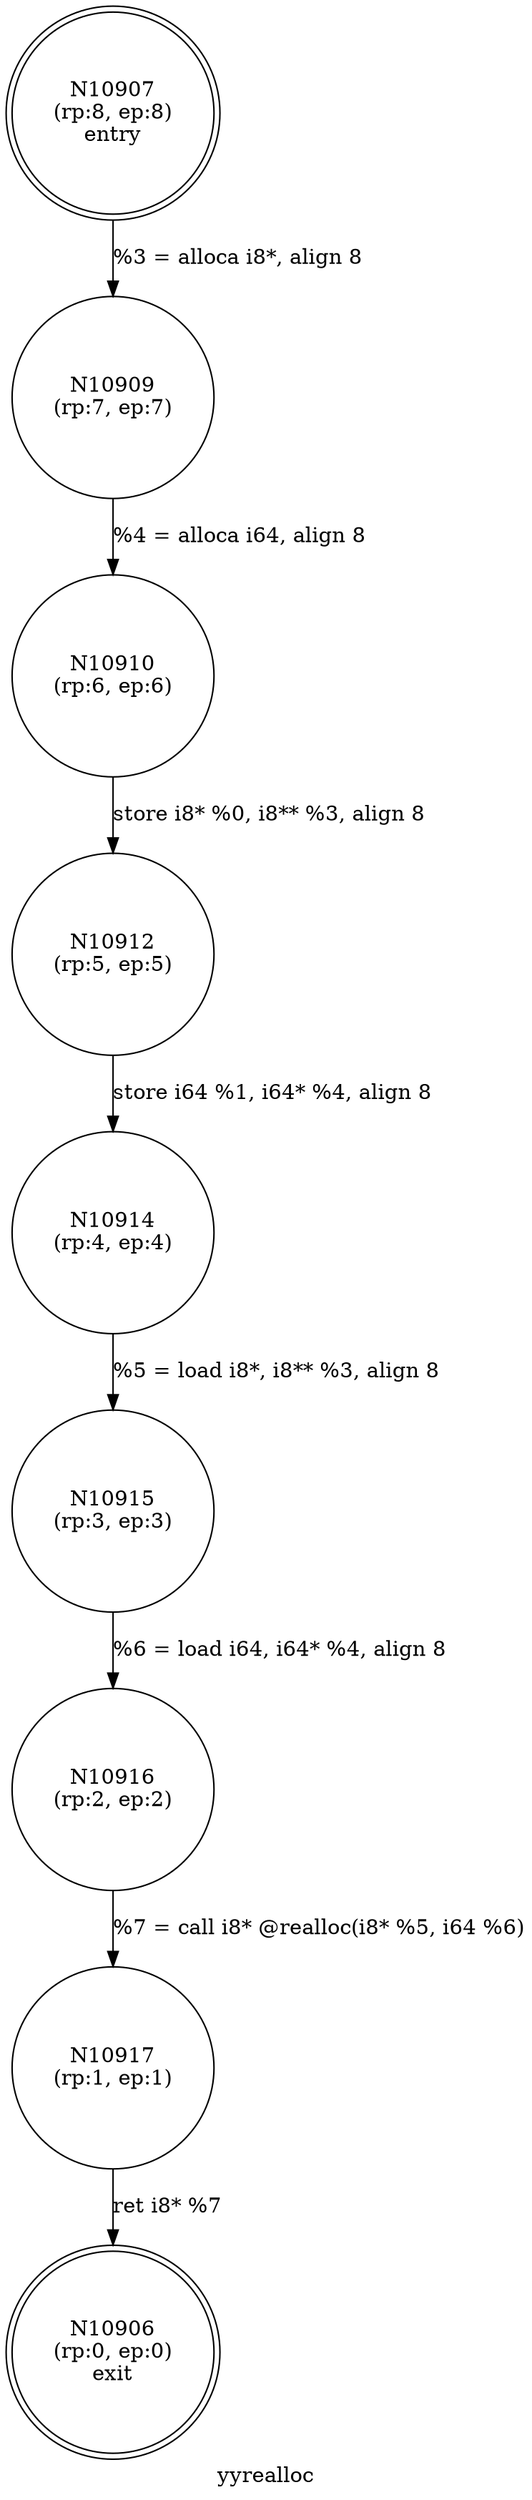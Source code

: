 digraph yyrealloc {
label="yyrealloc"
10906 [label="N10906\n(rp:0, ep:0)\nexit", shape="doublecircle"]
10907 [label="N10907\n(rp:8, ep:8)\nentry", shape="doublecircle"]
10907 -> 10909 [label="%3 = alloca i8*, align 8"]
10909 [label="N10909\n(rp:7, ep:7)", shape="circle"]
10909 -> 10910 [label="%4 = alloca i64, align 8"]
10910 [label="N10910\n(rp:6, ep:6)", shape="circle"]
10910 -> 10912 [label="store i8* %0, i8** %3, align 8"]
10912 [label="N10912\n(rp:5, ep:5)", shape="circle"]
10912 -> 10914 [label="store i64 %1, i64* %4, align 8"]
10914 [label="N10914\n(rp:4, ep:4)", shape="circle"]
10914 -> 10915 [label="%5 = load i8*, i8** %3, align 8"]
10915 [label="N10915\n(rp:3, ep:3)", shape="circle"]
10915 -> 10916 [label="%6 = load i64, i64* %4, align 8"]
10916 [label="N10916\n(rp:2, ep:2)", shape="circle"]
10916 -> 10917 [label="%7 = call i8* @realloc(i8* %5, i64 %6)"]
10917 [label="N10917\n(rp:1, ep:1)", shape="circle"]
10917 -> 10906 [label="ret i8* %7"]
}
